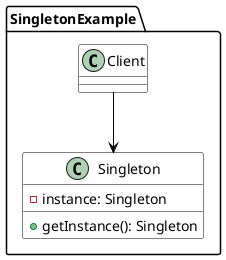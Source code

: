 @startuml
package "SingletonExample" {
    skinparam class {
	BackgroundColor White
	ArrowColor Black
	BorderColor Black
    }

    class Client {

    }

    class Singleton {
        -instance: Singleton
        +getInstance(): Singleton
    }

    Client --> Singleton
} 
@enduml